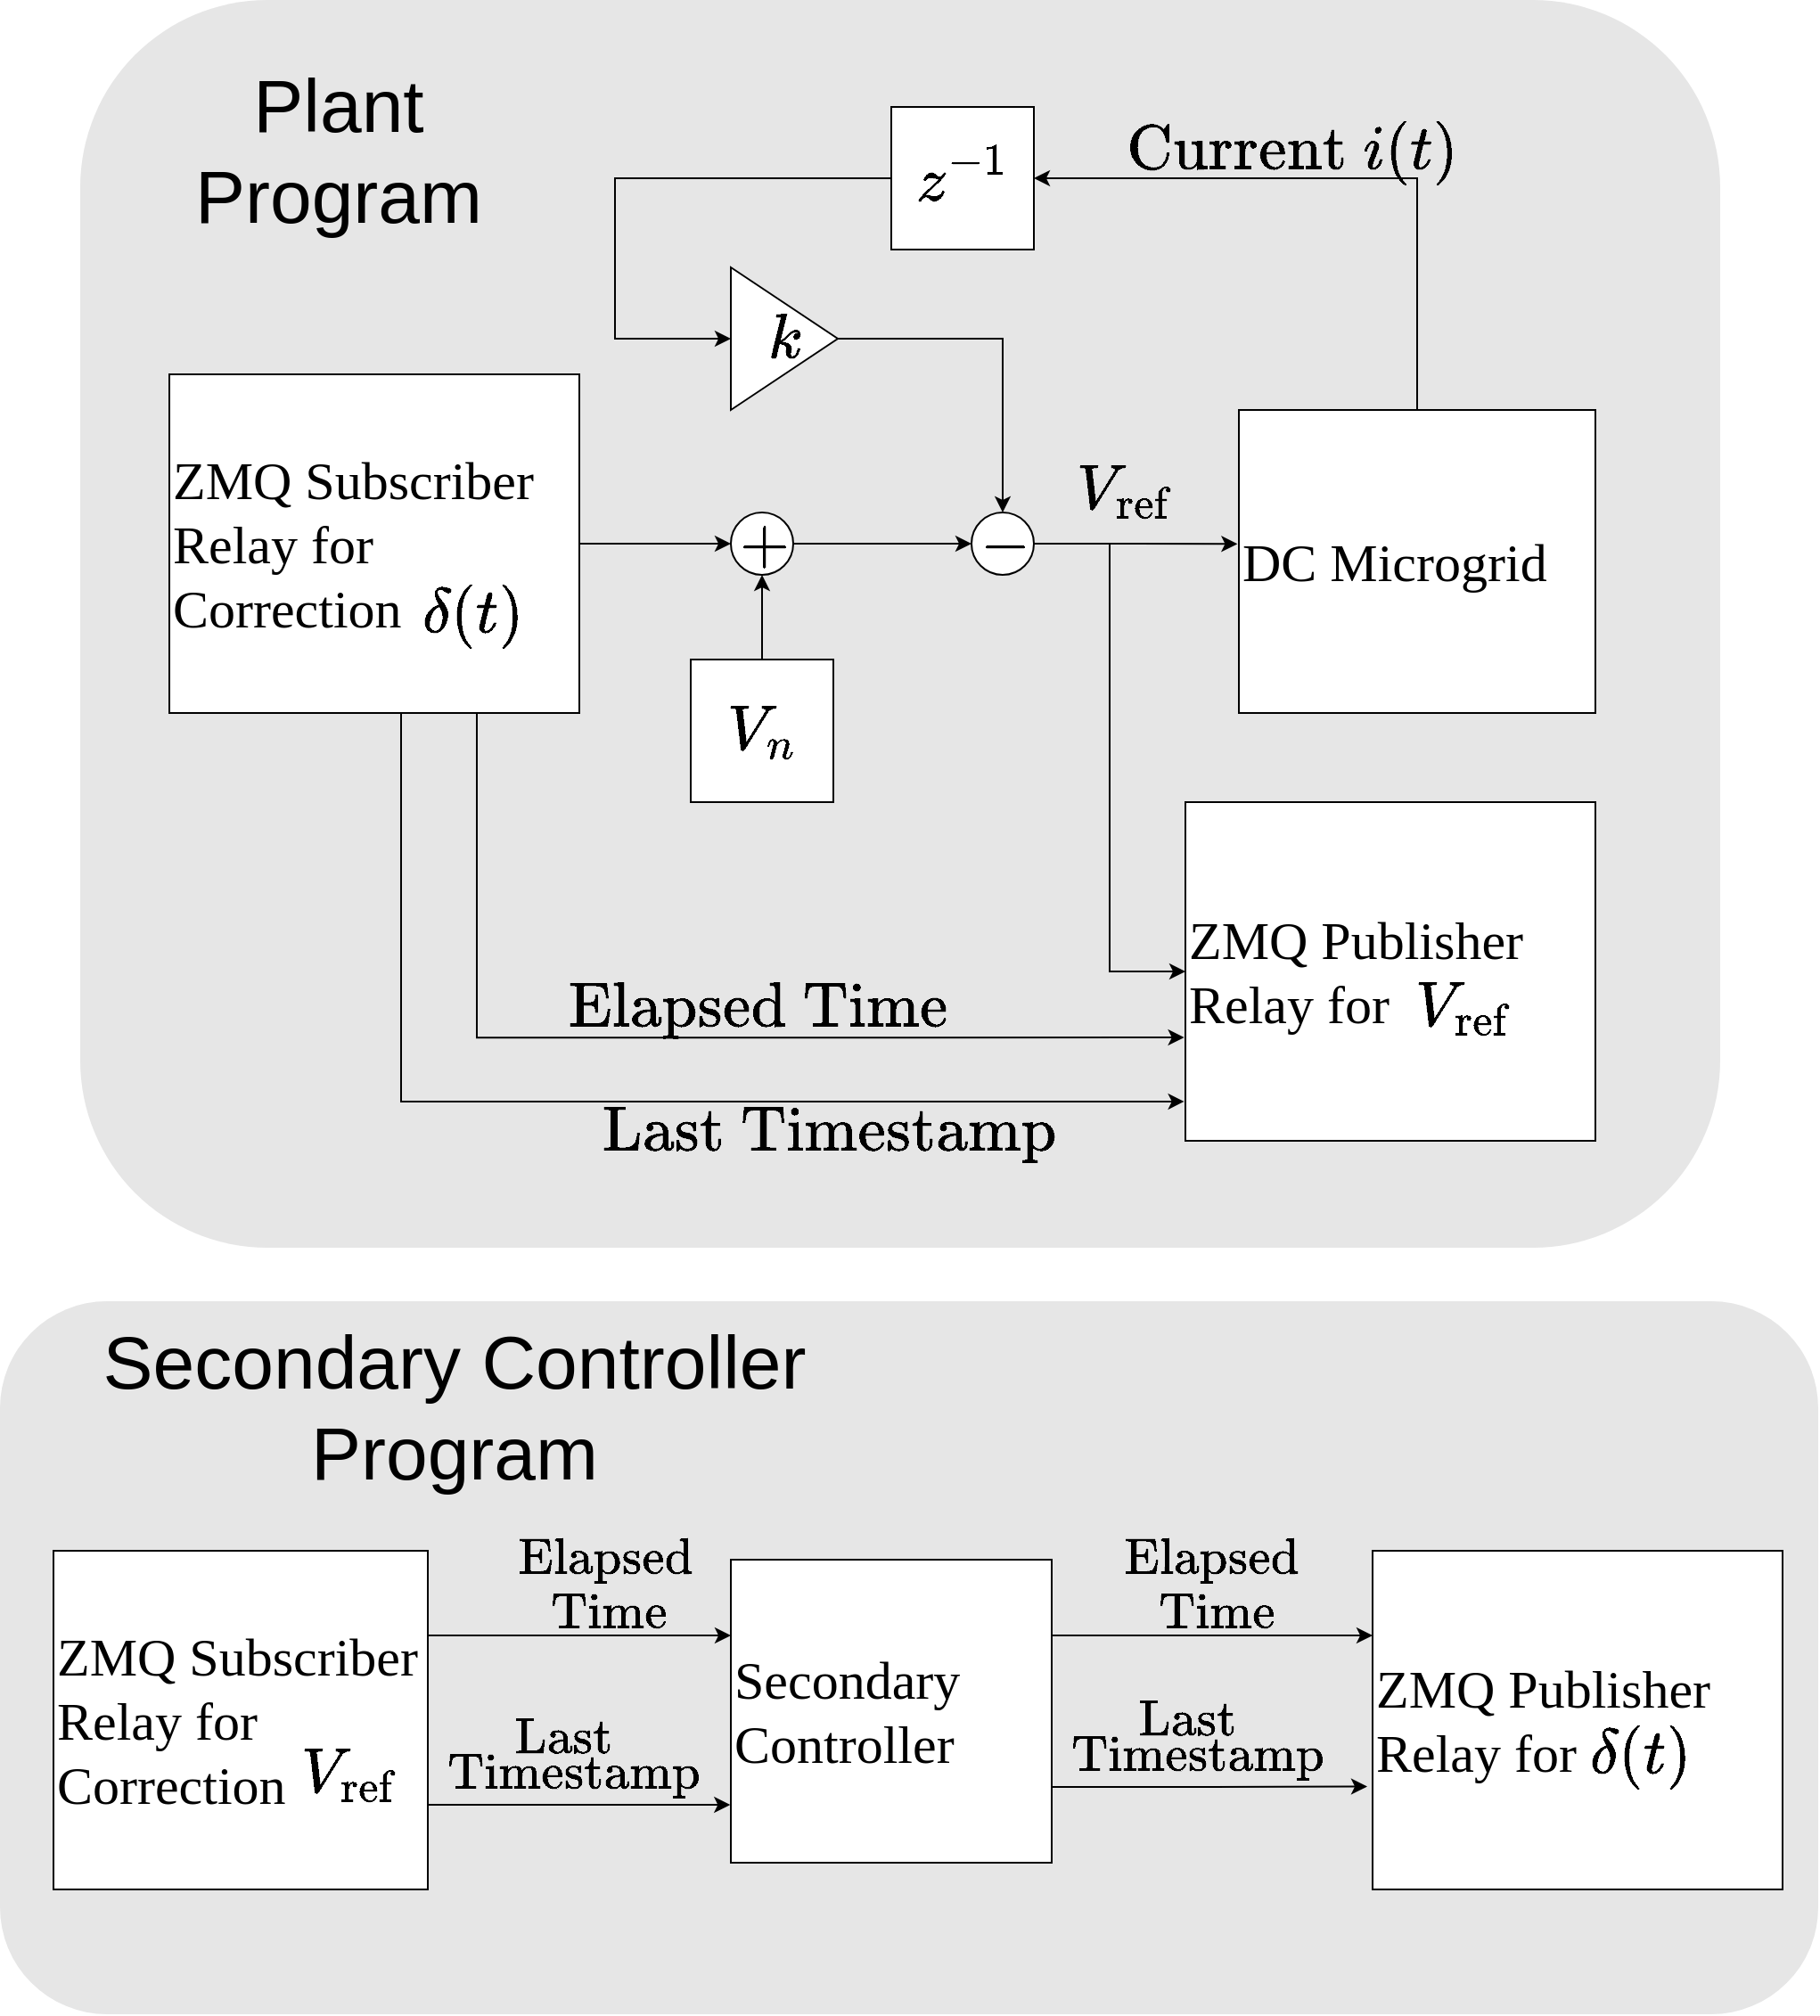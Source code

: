 <mxfile version="22.1.8" type="device">
  <diagram name="Page-1" id="G15w6n33nHO_a-XRYAG6">
    <mxGraphModel dx="1016" dy="517" grid="1" gridSize="10" guides="1" tooltips="1" connect="1" arrows="1" fold="1" page="1" pageScale="1" pageWidth="850" pageHeight="1100" math="1" shadow="0">
      <root>
        <mxCell id="0" />
        <mxCell id="1" parent="0" />
        <mxCell id="xP5i0Rp_46QH_GlFLDA7-76" value="" style="rounded=1;whiteSpace=wrap;html=1;strokeColor=none;fillColor=#E6E6E6;" parent="1" vertex="1">
          <mxGeometry x="15" y="960" width="1020" height="400" as="geometry" />
        </mxCell>
        <mxCell id="xP5i0Rp_46QH_GlFLDA7-43" value="" style="rounded=1;whiteSpace=wrap;html=1;strokeColor=none;fillColor=#E6E6E6;" parent="1" vertex="1">
          <mxGeometry x="60" y="230" width="920" height="700" as="geometry" />
        </mxCell>
        <mxCell id="xP5i0Rp_46QH_GlFLDA7-7" value="" style="group" parent="1" vertex="1" connectable="0">
          <mxGeometry x="110" y="440" width="230" height="190" as="geometry" />
        </mxCell>
        <mxCell id="xP5i0Rp_46QH_GlFLDA7-1" value="&lt;font face=&quot;Times New Roman&quot;&gt;ZMQ Subscriber Relay for Correction&lt;/font&gt;" style="rounded=0;whiteSpace=wrap;html=1;fontSize=30;align=left;" parent="xP5i0Rp_46QH_GlFLDA7-7" vertex="1">
          <mxGeometry width="230" height="190" as="geometry" />
        </mxCell>
        <mxCell id="xP5i0Rp_46QH_GlFLDA7-2" value="&lt;font style=&quot;font-size: 30px;&quot;&gt;$$\delta(t)$$&lt;/font&gt;" style="text;html=1;strokeColor=none;fillColor=none;align=center;verticalAlign=middle;whiteSpace=wrap;rounded=0;" parent="xP5i0Rp_46QH_GlFLDA7-7" vertex="1">
          <mxGeometry x="140" y="120" width="60" height="30" as="geometry" />
        </mxCell>
        <mxCell id="xP5i0Rp_46QH_GlFLDA7-24" style="edgeStyle=orthogonalEdgeStyle;rounded=0;orthogonalLoop=1;jettySize=auto;html=1;entryX=0;entryY=0.5;entryDx=0;entryDy=0;" parent="1" source="xP5i0Rp_46QH_GlFLDA7-8" target="xP5i0Rp_46QH_GlFLDA7-22" edge="1">
          <mxGeometry relative="1" as="geometry" />
        </mxCell>
        <mxCell id="xP5i0Rp_46QH_GlFLDA7-8" value="&lt;font style=&quot;font-size: 30px;&quot;&gt;$$+$$&lt;/font&gt;" style="ellipse;whiteSpace=wrap;html=1;aspect=fixed;container=0;align=right;" parent="1" vertex="1">
          <mxGeometry x="425" y="517.5" width="35" height="35" as="geometry" />
        </mxCell>
        <mxCell id="xP5i0Rp_46QH_GlFLDA7-16" style="edgeStyle=orthogonalEdgeStyle;rounded=0;orthogonalLoop=1;jettySize=auto;html=1;entryX=0;entryY=0.5;entryDx=0;entryDy=0;" parent="1" source="xP5i0Rp_46QH_GlFLDA7-1" target="xP5i0Rp_46QH_GlFLDA7-8" edge="1">
          <mxGeometry relative="1" as="geometry" />
        </mxCell>
        <mxCell id="xP5i0Rp_46QH_GlFLDA7-18" style="edgeStyle=orthogonalEdgeStyle;rounded=0;orthogonalLoop=1;jettySize=auto;html=1;entryX=0.5;entryY=1;entryDx=0;entryDy=0;" parent="1" source="xP5i0Rp_46QH_GlFLDA7-17" target="xP5i0Rp_46QH_GlFLDA7-8" edge="1">
          <mxGeometry relative="1" as="geometry" />
        </mxCell>
        <mxCell id="xP5i0Rp_46QH_GlFLDA7-17" value="&lt;font style=&quot;font-size: 30px;&quot;&gt;$$V_n$$&lt;/font&gt;" style="whiteSpace=wrap;html=1;aspect=fixed;" parent="1" vertex="1">
          <mxGeometry x="402.5" y="600" width="80" height="80" as="geometry" />
        </mxCell>
        <mxCell id="xP5i0Rp_46QH_GlFLDA7-19" value="" style="group" parent="1" vertex="1" connectable="0">
          <mxGeometry x="690" y="460" width="200" height="170" as="geometry" />
        </mxCell>
        <mxCell id="xP5i0Rp_46QH_GlFLDA7-20" value="&lt;font face=&quot;Times New Roman&quot;&gt;DC Microgrid&lt;/font&gt;" style="rounded=0;whiteSpace=wrap;html=1;fontSize=30;align=left;" parent="xP5i0Rp_46QH_GlFLDA7-19" vertex="1">
          <mxGeometry x="20" width="200" height="170" as="geometry" />
        </mxCell>
        <mxCell id="xP5i0Rp_46QH_GlFLDA7-34" style="edgeStyle=orthogonalEdgeStyle;rounded=0;orthogonalLoop=1;jettySize=auto;html=1;entryX=0;entryY=0.5;entryDx=0;entryDy=0;" parent="1" source="xP5i0Rp_46QH_GlFLDA7-22" target="xP5i0Rp_46QH_GlFLDA7-33" edge="1">
          <mxGeometry relative="1" as="geometry" />
        </mxCell>
        <mxCell id="xP5i0Rp_46QH_GlFLDA7-22" value="&lt;font style=&quot;font-size: 30px;&quot;&gt;$$-$$&lt;/font&gt;" style="ellipse;whiteSpace=wrap;html=1;aspect=fixed;container=0;align=right;" parent="1" vertex="1">
          <mxGeometry x="560" y="517.5" width="35" height="35" as="geometry" />
        </mxCell>
        <mxCell id="xP5i0Rp_46QH_GlFLDA7-25" style="edgeStyle=orthogonalEdgeStyle;rounded=0;orthogonalLoop=1;jettySize=auto;html=1;entryX=-0.004;entryY=0.442;entryDx=0;entryDy=0;entryPerimeter=0;" parent="1" source="xP5i0Rp_46QH_GlFLDA7-22" target="xP5i0Rp_46QH_GlFLDA7-20" edge="1">
          <mxGeometry relative="1" as="geometry" />
        </mxCell>
        <mxCell id="xP5i0Rp_46QH_GlFLDA7-31" style="edgeStyle=orthogonalEdgeStyle;rounded=0;orthogonalLoop=1;jettySize=auto;html=1;entryX=0;entryY=0.5;entryDx=0;entryDy=0;" parent="1" source="xP5i0Rp_46QH_GlFLDA7-26" target="xP5i0Rp_46QH_GlFLDA7-29" edge="1">
          <mxGeometry relative="1" as="geometry">
            <Array as="points">
              <mxPoint x="360" y="330" />
              <mxPoint x="360" y="420" />
            </Array>
          </mxGeometry>
        </mxCell>
        <mxCell id="xP5i0Rp_46QH_GlFLDA7-26" value="&lt;font style=&quot;font-size: 30px;&quot;&gt;$$z^{-1}$$&lt;/font&gt;" style="whiteSpace=wrap;html=1;aspect=fixed;" parent="1" vertex="1">
          <mxGeometry x="515" y="290" width="80" height="80" as="geometry" />
        </mxCell>
        <mxCell id="xP5i0Rp_46QH_GlFLDA7-27" style="edgeStyle=orthogonalEdgeStyle;rounded=0;orthogonalLoop=1;jettySize=auto;html=1;entryX=1;entryY=0.5;entryDx=0;entryDy=0;" parent="1" source="xP5i0Rp_46QH_GlFLDA7-20" target="xP5i0Rp_46QH_GlFLDA7-26" edge="1">
          <mxGeometry relative="1" as="geometry">
            <Array as="points">
              <mxPoint x="810" y="330" />
            </Array>
          </mxGeometry>
        </mxCell>
        <mxCell id="xP5i0Rp_46QH_GlFLDA7-28" value="&lt;font style=&quot;font-size: 30px;&quot;&gt;$$\text{Current}~i(t)$$&lt;/font&gt;" style="text;html=1;strokeColor=none;fillColor=none;align=center;verticalAlign=middle;whiteSpace=wrap;rounded=0;" parent="1" vertex="1">
          <mxGeometry x="640" y="300" width="200" height="30" as="geometry" />
        </mxCell>
        <mxCell id="xP5i0Rp_46QH_GlFLDA7-30" style="edgeStyle=orthogonalEdgeStyle;rounded=0;orthogonalLoop=1;jettySize=auto;html=1;entryX=0.5;entryY=0;entryDx=0;entryDy=0;" parent="1" source="xP5i0Rp_46QH_GlFLDA7-29" target="xP5i0Rp_46QH_GlFLDA7-22" edge="1">
          <mxGeometry relative="1" as="geometry" />
        </mxCell>
        <mxCell id="xP5i0Rp_46QH_GlFLDA7-29" value="&lt;font style=&quot;font-size: 30px;&quot;&gt;$$k$$&lt;/font&gt;" style="triangle;whiteSpace=wrap;html=1;" parent="1" vertex="1">
          <mxGeometry x="425" y="380" width="60" height="80" as="geometry" />
        </mxCell>
        <mxCell id="xP5i0Rp_46QH_GlFLDA7-32" value="&lt;font style=&quot;font-size: 30px;&quot;&gt;$$V_{\text{ref}}$$&lt;/font&gt;" style="text;html=1;strokeColor=none;fillColor=none;align=center;verticalAlign=middle;whiteSpace=wrap;rounded=0;" parent="1" vertex="1">
          <mxGeometry x="610" y="490" width="70" height="30" as="geometry" />
        </mxCell>
        <mxCell id="xP5i0Rp_46QH_GlFLDA7-33" value="&lt;font face=&quot;Times New Roman&quot;&gt;ZMQ Publisher Relay for&amp;nbsp;&lt;/font&gt;" style="rounded=0;whiteSpace=wrap;html=1;fontSize=30;align=left;" parent="1" vertex="1">
          <mxGeometry x="680" y="680" width="230" height="190" as="geometry" />
        </mxCell>
        <mxCell id="xP5i0Rp_46QH_GlFLDA7-37" style="edgeStyle=orthogonalEdgeStyle;rounded=0;orthogonalLoop=1;jettySize=auto;html=1;entryX=-0.003;entryY=0.884;entryDx=0;entryDy=0;entryPerimeter=0;" parent="1" source="xP5i0Rp_46QH_GlFLDA7-1" target="xP5i0Rp_46QH_GlFLDA7-33" edge="1">
          <mxGeometry relative="1" as="geometry">
            <Array as="points">
              <mxPoint x="240" y="848" />
            </Array>
          </mxGeometry>
        </mxCell>
        <mxCell id="xP5i0Rp_46QH_GlFLDA7-38" style="edgeStyle=orthogonalEdgeStyle;rounded=0;orthogonalLoop=1;jettySize=auto;html=1;exitX=0.75;exitY=1;exitDx=0;exitDy=0;entryX=-0.003;entryY=0.695;entryDx=0;entryDy=0;entryPerimeter=0;" parent="1" source="xP5i0Rp_46QH_GlFLDA7-1" target="xP5i0Rp_46QH_GlFLDA7-33" edge="1">
          <mxGeometry relative="1" as="geometry" />
        </mxCell>
        <mxCell id="xP5i0Rp_46QH_GlFLDA7-40" value="&lt;font style=&quot;font-size: 30px;&quot;&gt;$$\text{Elapsed Time}$$&lt;/font&gt;" style="text;html=1;strokeColor=none;fillColor=none;align=center;verticalAlign=middle;whiteSpace=wrap;rounded=0;" parent="1" vertex="1">
          <mxGeometry x="340" y="780" width="200" height="30" as="geometry" />
        </mxCell>
        <mxCell id="xP5i0Rp_46QH_GlFLDA7-41" value="&lt;font style=&quot;font-size: 30px;&quot;&gt;$$\text{Last Timestamp}$$&lt;/font&gt;" style="text;html=1;strokeColor=none;fillColor=none;align=center;verticalAlign=middle;whiteSpace=wrap;rounded=0;" parent="1" vertex="1">
          <mxGeometry x="380" y="850" width="200" height="30" as="geometry" />
        </mxCell>
        <mxCell id="xP5i0Rp_46QH_GlFLDA7-42" value="&lt;font style=&quot;font-size: 30px;&quot;&gt;$$V_{\text{ref}}$$&lt;/font&gt;" style="text;html=1;strokeColor=none;fillColor=none;align=center;verticalAlign=middle;whiteSpace=wrap;rounded=0;" parent="1" vertex="1">
          <mxGeometry x="800" y="780" width="70" height="30" as="geometry" />
        </mxCell>
        <mxCell id="xP5i0Rp_46QH_GlFLDA7-45" value="&lt;font style=&quot;font-size: 42px;&quot;&gt;Plant Program&lt;/font&gt;" style="text;html=1;strokeColor=none;fillColor=none;align=center;verticalAlign=middle;whiteSpace=wrap;rounded=0;" parent="1" vertex="1">
          <mxGeometry x="90" y="255" width="230" height="120" as="geometry" />
        </mxCell>
        <mxCell id="xP5i0Rp_46QH_GlFLDA7-51" style="edgeStyle=orthogonalEdgeStyle;rounded=0;orthogonalLoop=1;jettySize=auto;html=1;exitX=1;exitY=0.25;exitDx=0;exitDy=0;entryX=0;entryY=0.25;entryDx=0;entryDy=0;" parent="1" source="xP5i0Rp_46QH_GlFLDA7-46" target="xP5i0Rp_46QH_GlFLDA7-48" edge="1">
          <mxGeometry relative="1" as="geometry" />
        </mxCell>
        <mxCell id="xP5i0Rp_46QH_GlFLDA7-46" value="&lt;font face=&quot;Times New Roman&quot;&gt;ZMQ Subscriber Relay for Correction&lt;/font&gt;" style="rounded=0;whiteSpace=wrap;html=1;fontSize=30;align=left;" parent="1" vertex="1">
          <mxGeometry x="45" y="1100" width="210" height="190" as="geometry" />
        </mxCell>
        <mxCell id="xP5i0Rp_46QH_GlFLDA7-47" value="&lt;font style=&quot;font-size: 30px;&quot;&gt;$$V_{\text{ref}}$$&lt;/font&gt;" style="text;html=1;strokeColor=none;fillColor=none;align=center;verticalAlign=middle;whiteSpace=wrap;rounded=0;" parent="1" vertex="1">
          <mxGeometry x="175" y="1210" width="70" height="30" as="geometry" />
        </mxCell>
        <mxCell id="xP5i0Rp_46QH_GlFLDA7-52" style="edgeStyle=orthogonalEdgeStyle;rounded=0;orthogonalLoop=1;jettySize=auto;html=1;exitX=1;exitY=0.25;exitDx=0;exitDy=0;entryX=0;entryY=0.25;entryDx=0;entryDy=0;" parent="1" source="xP5i0Rp_46QH_GlFLDA7-48" target="xP5i0Rp_46QH_GlFLDA7-49" edge="1">
          <mxGeometry relative="1" as="geometry" />
        </mxCell>
        <mxCell id="xP5i0Rp_46QH_GlFLDA7-48" value="&lt;font face=&quot;Times New Roman&quot;&gt;Secondary Controller&lt;/font&gt;" style="rounded=0;whiteSpace=wrap;html=1;fontSize=30;align=left;" parent="1" vertex="1">
          <mxGeometry x="425" y="1105" width="180" height="170" as="geometry" />
        </mxCell>
        <mxCell id="xP5i0Rp_46QH_GlFLDA7-49" value="&lt;font face=&quot;Times New Roman&quot;&gt;ZMQ Publisher Relay for&amp;nbsp;&lt;/font&gt;" style="rounded=0;whiteSpace=wrap;html=1;fontSize=30;align=left;" parent="1" vertex="1">
          <mxGeometry x="785" y="1100" width="230" height="190" as="geometry" />
        </mxCell>
        <mxCell id="xP5i0Rp_46QH_GlFLDA7-50" value="&lt;font style=&quot;font-size: 30px;&quot;&gt;$$\delta(t)$$&lt;/font&gt;" style="text;html=1;strokeColor=none;fillColor=none;align=center;verticalAlign=middle;whiteSpace=wrap;rounded=0;" parent="1" vertex="1">
          <mxGeometry x="905" y="1200" width="60" height="30" as="geometry" />
        </mxCell>
        <mxCell id="xP5i0Rp_46QH_GlFLDA7-53" style="edgeStyle=orthogonalEdgeStyle;rounded=0;orthogonalLoop=1;jettySize=auto;html=1;exitX=1;exitY=0.75;exitDx=0;exitDy=0;entryX=-0.002;entryY=0.809;entryDx=0;entryDy=0;entryPerimeter=0;" parent="1" edge="1">
          <mxGeometry relative="1" as="geometry">
            <mxPoint x="255" y="1242.5" as="sourcePoint" />
            <mxPoint x="424.64" y="1242.53" as="targetPoint" />
          </mxGeometry>
        </mxCell>
        <mxCell id="xP5i0Rp_46QH_GlFLDA7-54" style="edgeStyle=orthogonalEdgeStyle;rounded=0;orthogonalLoop=1;jettySize=auto;html=1;exitX=1;exitY=0.75;exitDx=0;exitDy=0;entryX=-0.013;entryY=0.696;entryDx=0;entryDy=0;entryPerimeter=0;" parent="1" source="xP5i0Rp_46QH_GlFLDA7-48" target="xP5i0Rp_46QH_GlFLDA7-49" edge="1">
          <mxGeometry relative="1" as="geometry" />
        </mxCell>
        <mxCell id="xP5i0Rp_46QH_GlFLDA7-59" value="" style="group" parent="1" vertex="1" connectable="0">
          <mxGeometry x="302.5" y="1090" width="105" height="60" as="geometry" />
        </mxCell>
        <mxCell id="xP5i0Rp_46QH_GlFLDA7-55" value="&lt;font style=&quot;font-size: 24px;&quot;&gt;$$\text{Elapsed}$$&lt;/font&gt;" style="text;html=1;strokeColor=none;fillColor=none;align=center;verticalAlign=middle;whiteSpace=wrap;rounded=0;" parent="xP5i0Rp_46QH_GlFLDA7-59" vertex="1">
          <mxGeometry width="102.5" height="30" as="geometry" />
        </mxCell>
        <mxCell id="xP5i0Rp_46QH_GlFLDA7-57" value="&lt;font style=&quot;font-size: 24px;&quot;&gt;$$\text{Time}$$&lt;/font&gt;" style="text;html=1;strokeColor=none;fillColor=none;align=center;verticalAlign=middle;whiteSpace=wrap;rounded=0;" parent="xP5i0Rp_46QH_GlFLDA7-59" vertex="1">
          <mxGeometry x="2.5" y="30" width="102.5" height="30" as="geometry" />
        </mxCell>
        <mxCell id="xP5i0Rp_46QH_GlFLDA7-62" value="&lt;font style=&quot;font-size: 24px;&quot;&gt;$$\text{Time}$$&lt;/font&gt;" style="text;html=1;strokeColor=none;fillColor=none;align=center;verticalAlign=middle;whiteSpace=wrap;rounded=0;" parent="1" vertex="1">
          <mxGeometry x="645.5" y="1120" width="102.5" height="30" as="geometry" />
        </mxCell>
        <mxCell id="xP5i0Rp_46QH_GlFLDA7-61" value="&lt;font style=&quot;font-size: 24px;&quot;&gt;$$\text{Elapsed}$$&lt;/font&gt;" style="text;html=1;strokeColor=none;fillColor=none;align=center;verticalAlign=middle;whiteSpace=wrap;rounded=0;" parent="1" vertex="1">
          <mxGeometry x="643" y="1090" width="102.5" height="30" as="geometry" />
        </mxCell>
        <mxCell id="xP5i0Rp_46QH_GlFLDA7-69" value="&lt;font style=&quot;font-size: 24px;&quot;&gt;$$\text{Last}$$&lt;/font&gt;" style="text;html=1;strokeColor=none;fillColor=none;align=center;verticalAlign=middle;whiteSpace=wrap;rounded=0;" parent="1" vertex="1">
          <mxGeometry x="300" y="1190" width="62.5" height="30" as="geometry" />
        </mxCell>
        <mxCell id="xP5i0Rp_46QH_GlFLDA7-70" value="&lt;font style=&quot;font-size: 24px;&quot;&gt;$$\text{Timestamp}$$&lt;/font&gt;" style="text;html=1;strokeColor=none;fillColor=none;align=center;verticalAlign=middle;whiteSpace=wrap;rounded=0;" parent="1" vertex="1">
          <mxGeometry x="305" y="1210" width="62.5" height="30" as="geometry" />
        </mxCell>
        <mxCell id="xP5i0Rp_46QH_GlFLDA7-74" value="&lt;font style=&quot;font-size: 24px;&quot;&gt;$$\text{Last}$$&lt;/font&gt;" style="text;html=1;strokeColor=none;fillColor=none;align=center;verticalAlign=middle;whiteSpace=wrap;rounded=0;" parent="1" vertex="1">
          <mxGeometry x="650" y="1180" width="62.5" height="30" as="geometry" />
        </mxCell>
        <mxCell id="xP5i0Rp_46QH_GlFLDA7-75" value="&lt;font style=&quot;font-size: 24px;&quot;&gt;$$\text{Timestamp}$$&lt;/font&gt;" style="text;html=1;strokeColor=none;fillColor=none;align=center;verticalAlign=middle;whiteSpace=wrap;rounded=0;" parent="1" vertex="1">
          <mxGeometry x="655" y="1200" width="62.5" height="30" as="geometry" />
        </mxCell>
        <mxCell id="xP5i0Rp_46QH_GlFLDA7-77" value="&lt;font style=&quot;font-size: 42px;&quot;&gt;Secondary Controller Program&lt;/font&gt;" style="text;html=1;strokeColor=none;fillColor=none;align=center;verticalAlign=middle;whiteSpace=wrap;rounded=0;" parent="1" vertex="1">
          <mxGeometry x="55" y="960" width="430" height="120" as="geometry" />
        </mxCell>
      </root>
    </mxGraphModel>
  </diagram>
</mxfile>
